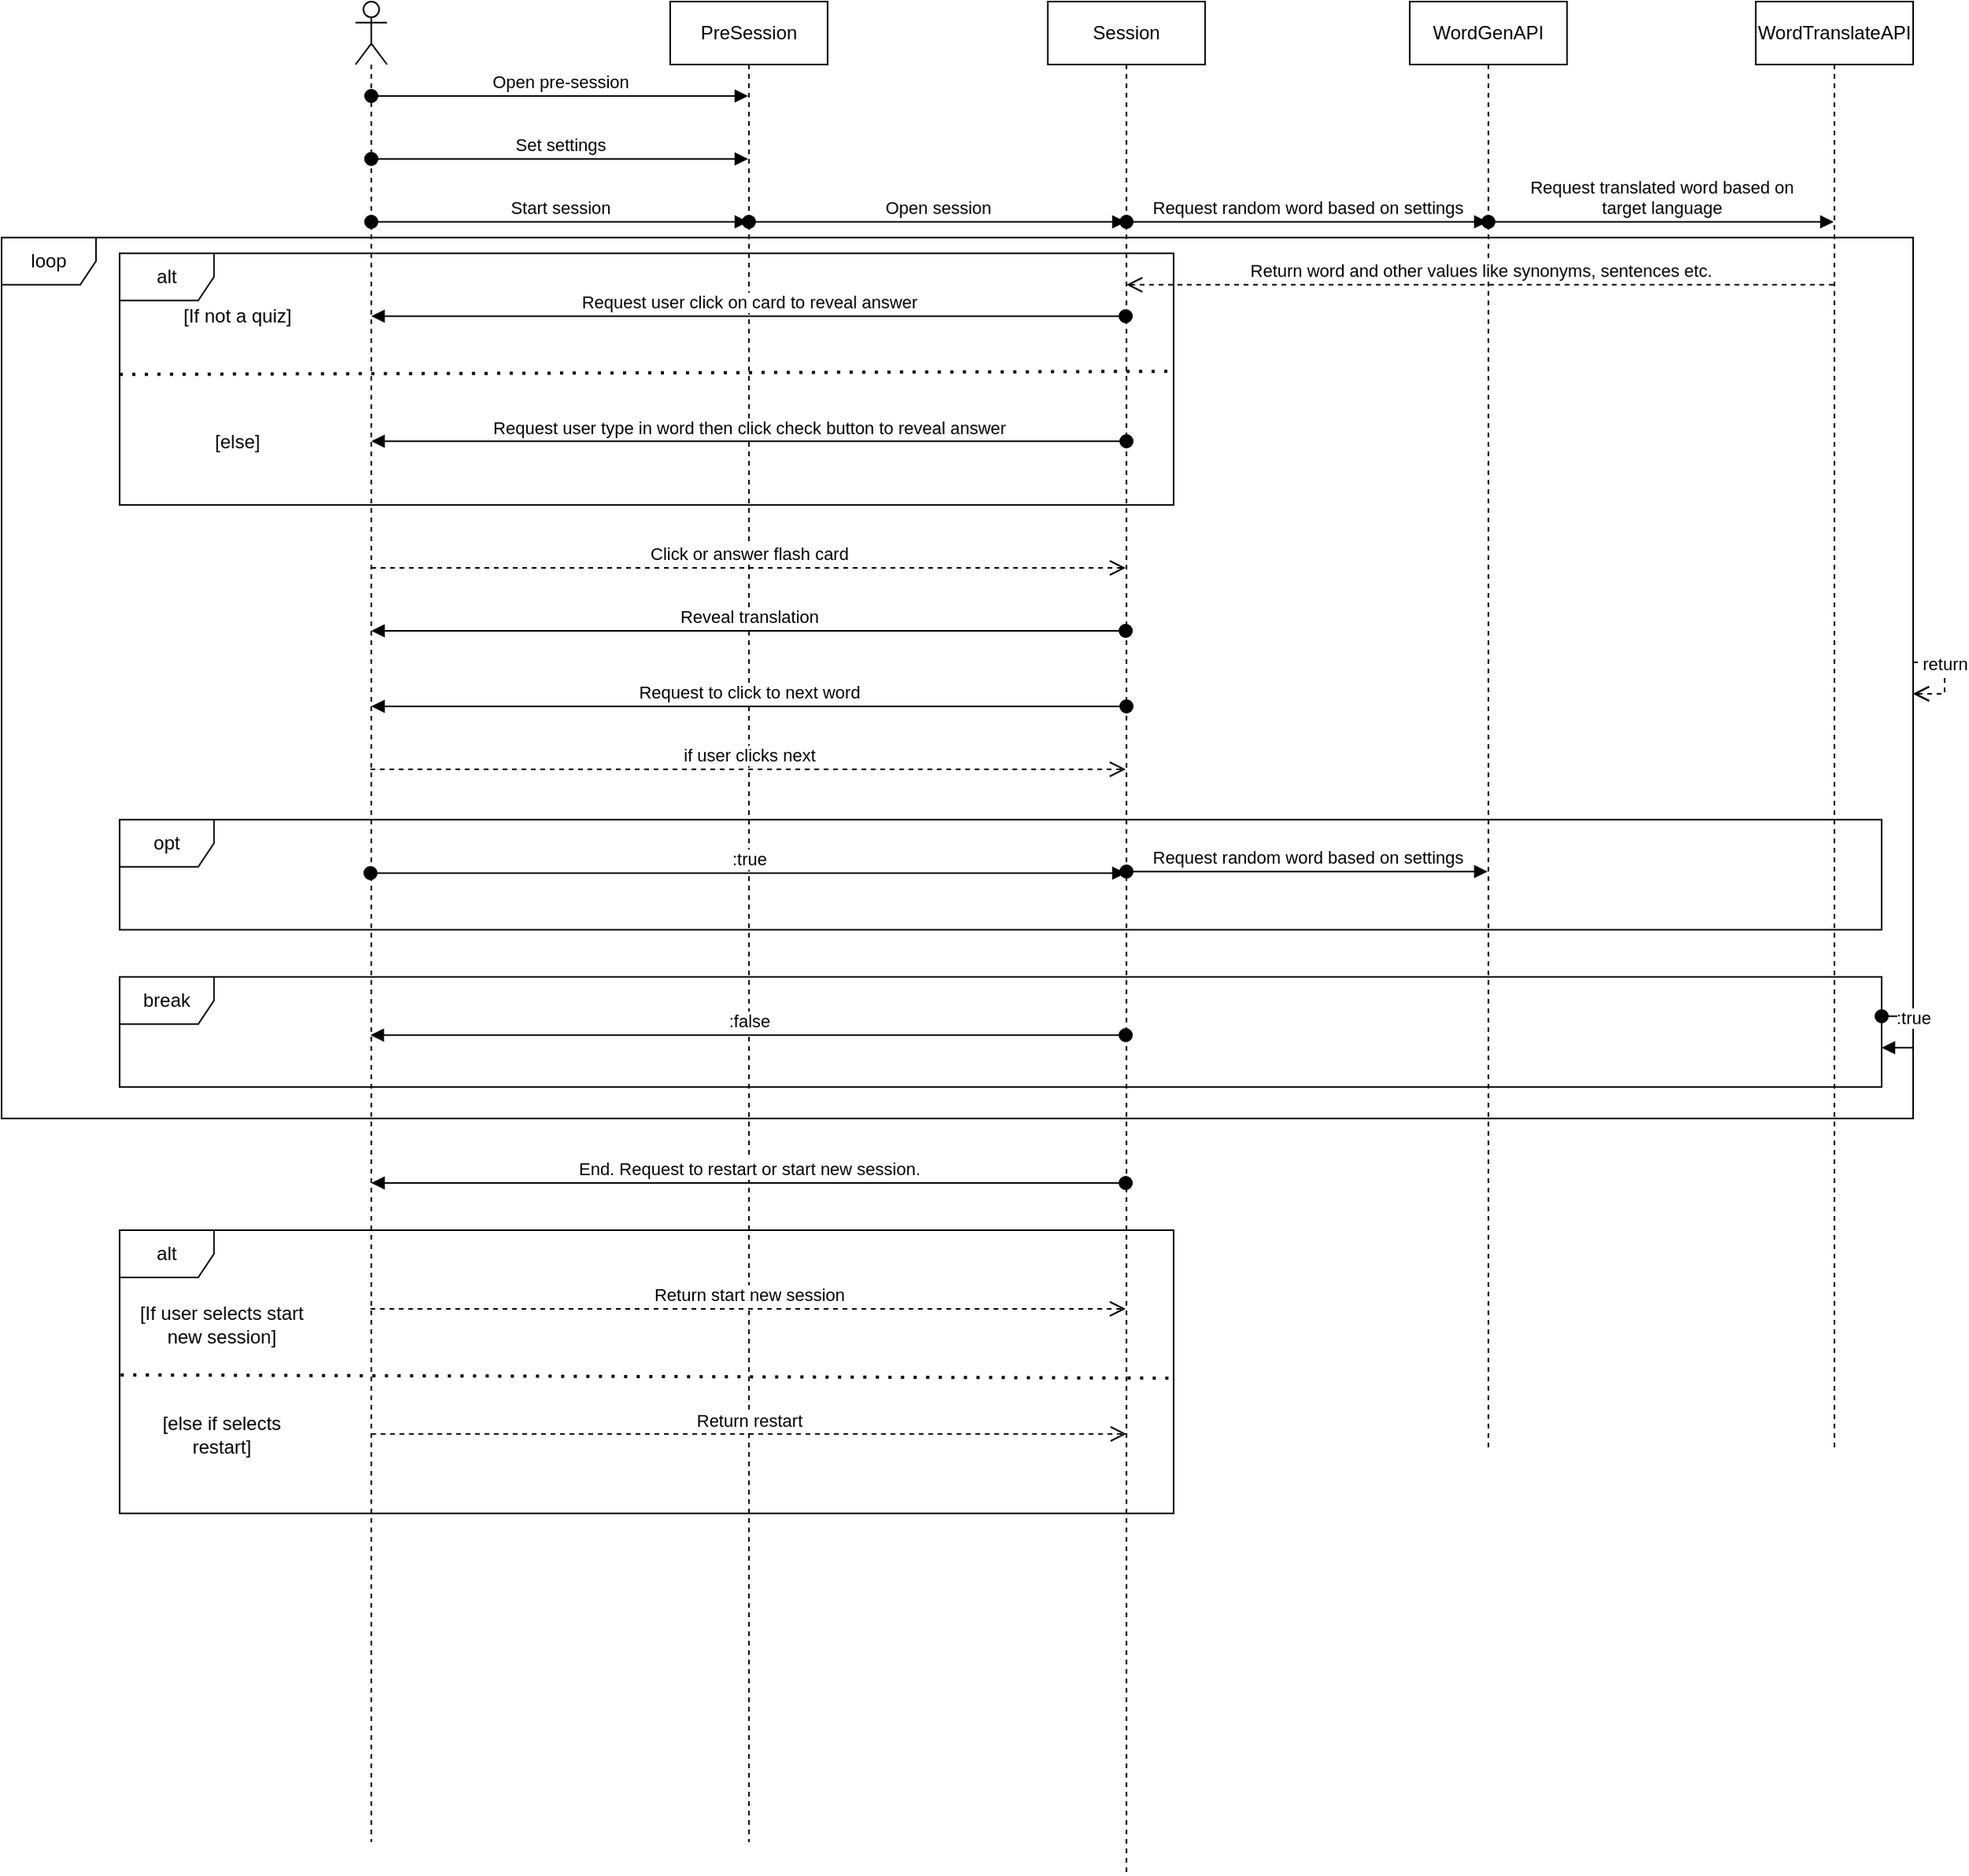 <mxfile version="21.0.6" type="github">
  <diagram name="Page-1" id="_brEYTuebvPvWf_pUvOi">
    <mxGraphModel dx="1836" dy="542" grid="1" gridSize="10" guides="1" tooltips="1" connect="1" arrows="1" fold="1" page="1" pageScale="1" pageWidth="850" pageHeight="1100" math="0" shadow="0">
      <root>
        <mxCell id="0" />
        <mxCell id="1" parent="0" />
        <mxCell id="V3QSZNSe0b6lcg50ALse-7" value="" style="shape=umlLifeline;perimeter=lifelinePerimeter;whiteSpace=wrap;html=1;container=1;dropTarget=0;collapsible=0;recursiveResize=0;outlineConnect=0;portConstraint=eastwest;newEdgeStyle={&quot;edgeStyle&quot;:&quot;elbowEdgeStyle&quot;,&quot;elbow&quot;:&quot;vertical&quot;,&quot;curved&quot;:0,&quot;rounded&quot;:0};participant=umlActor;" parent="1" vertex="1">
          <mxGeometry x="80" y="80" width="20" height="1170" as="geometry" />
        </mxCell>
        <mxCell id="V3QSZNSe0b6lcg50ALse-8" value="PreSession" style="shape=umlLifeline;perimeter=lifelinePerimeter;whiteSpace=wrap;html=1;container=1;dropTarget=0;collapsible=0;recursiveResize=0;outlineConnect=0;portConstraint=eastwest;newEdgeStyle={&quot;edgeStyle&quot;:&quot;elbowEdgeStyle&quot;,&quot;elbow&quot;:&quot;vertical&quot;,&quot;curved&quot;:0,&quot;rounded&quot;:0};" parent="1" vertex="1">
          <mxGeometry x="280" y="80" width="100" height="1170" as="geometry" />
        </mxCell>
        <mxCell id="V3QSZNSe0b6lcg50ALse-9" value="Open pre-session" style="html=1;verticalAlign=bottom;startArrow=oval;startFill=1;endArrow=block;startSize=8;edgeStyle=elbowEdgeStyle;elbow=vertical;curved=0;rounded=0;" parent="1" target="V3QSZNSe0b6lcg50ALse-8" edge="1">
          <mxGeometry width="60" relative="1" as="geometry">
            <mxPoint x="90" y="140" as="sourcePoint" />
            <mxPoint x="150" y="140" as="targetPoint" />
          </mxGeometry>
        </mxCell>
        <mxCell id="EKv5OnNOHWtHoEkko2qL-3" value="Set settings" style="html=1;verticalAlign=bottom;startArrow=oval;startFill=1;endArrow=block;startSize=8;edgeStyle=elbowEdgeStyle;elbow=vertical;curved=0;rounded=0;" parent="1" source="V3QSZNSe0b6lcg50ALse-7" target="V3QSZNSe0b6lcg50ALse-8" edge="1">
          <mxGeometry width="60" relative="1" as="geometry">
            <mxPoint x="110" y="200" as="sourcePoint" />
            <mxPoint x="450" y="280" as="targetPoint" />
            <Array as="points">
              <mxPoint x="270" y="180" />
              <mxPoint x="280" y="170" />
              <mxPoint x="260" y="220" />
              <mxPoint x="280" y="190" />
            </Array>
          </mxGeometry>
        </mxCell>
        <mxCell id="EKv5OnNOHWtHoEkko2qL-4" value="Session" style="shape=umlLifeline;perimeter=lifelinePerimeter;whiteSpace=wrap;html=1;container=1;dropTarget=0;collapsible=0;recursiveResize=0;outlineConnect=0;portConstraint=eastwest;newEdgeStyle={&quot;edgeStyle&quot;:&quot;elbowEdgeStyle&quot;,&quot;elbow&quot;:&quot;vertical&quot;,&quot;curved&quot;:0,&quot;rounded&quot;:0};" parent="1" vertex="1">
          <mxGeometry x="520" y="80" width="100" height="1190" as="geometry" />
        </mxCell>
        <mxCell id="EKv5OnNOHWtHoEkko2qL-6" value="Start session" style="html=1;verticalAlign=bottom;startArrow=oval;startFill=1;endArrow=block;startSize=8;edgeStyle=elbowEdgeStyle;elbow=vertical;curved=0;rounded=0;" parent="1" source="V3QSZNSe0b6lcg50ALse-7" target="V3QSZNSe0b6lcg50ALse-8" edge="1">
          <mxGeometry width="60" relative="1" as="geometry">
            <mxPoint x="110" y="390" as="sourcePoint" />
            <mxPoint x="450" y="280" as="targetPoint" />
            <Array as="points">
              <mxPoint x="260" y="220" />
            </Array>
          </mxGeometry>
        </mxCell>
        <mxCell id="EKv5OnNOHWtHoEkko2qL-9" value="&lt;div&gt;Open session&lt;/div&gt;" style="html=1;verticalAlign=bottom;startArrow=oval;startFill=1;endArrow=block;startSize=8;edgeStyle=elbowEdgeStyle;elbow=vertical;curved=0;rounded=0;" parent="1" target="EKv5OnNOHWtHoEkko2qL-4" edge="1">
          <mxGeometry width="60" relative="1" as="geometry">
            <mxPoint x="330" y="220" as="sourcePoint" />
            <mxPoint x="450" y="280" as="targetPoint" />
          </mxGeometry>
        </mxCell>
        <mxCell id="EKv5OnNOHWtHoEkko2qL-11" value="WordGenAPI" style="shape=umlLifeline;perimeter=lifelinePerimeter;whiteSpace=wrap;html=1;container=1;dropTarget=0;collapsible=0;recursiveResize=0;outlineConnect=0;portConstraint=eastwest;newEdgeStyle={&quot;edgeStyle&quot;:&quot;elbowEdgeStyle&quot;,&quot;elbow&quot;:&quot;vertical&quot;,&quot;curved&quot;:0,&quot;rounded&quot;:0};" parent="1" vertex="1">
          <mxGeometry x="750" y="80" width="100" height="920" as="geometry" />
        </mxCell>
        <mxCell id="EKv5OnNOHWtHoEkko2qL-12" value="WordTranslateAPI" style="shape=umlLifeline;perimeter=lifelinePerimeter;whiteSpace=wrap;html=1;container=1;dropTarget=0;collapsible=0;recursiveResize=0;outlineConnect=0;portConstraint=eastwest;newEdgeStyle={&quot;edgeStyle&quot;:&quot;elbowEdgeStyle&quot;,&quot;elbow&quot;:&quot;vertical&quot;,&quot;curved&quot;:0,&quot;rounded&quot;:0};" parent="1" vertex="1">
          <mxGeometry x="970" y="80" width="100" height="920" as="geometry" />
        </mxCell>
        <mxCell id="uM_F3Oen2c-0RkTZDdHO-1" value="Request random word based on settings" style="html=1;verticalAlign=bottom;startArrow=oval;startFill=1;endArrow=block;startSize=8;edgeStyle=elbowEdgeStyle;elbow=vertical;curved=0;rounded=0;" parent="1" source="EKv5OnNOHWtHoEkko2qL-4" target="EKv5OnNOHWtHoEkko2qL-11" edge="1">
          <mxGeometry width="60" relative="1" as="geometry">
            <mxPoint x="670" y="210" as="sourcePoint" />
            <mxPoint x="730" y="210" as="targetPoint" />
            <Array as="points">
              <mxPoint x="640" y="220" />
            </Array>
          </mxGeometry>
        </mxCell>
        <mxCell id="uM_F3Oen2c-0RkTZDdHO-2" value="&lt;div&gt;Request translated word based on &lt;br&gt;&lt;/div&gt;&lt;div&gt;target language&lt;br&gt;&lt;/div&gt;" style="html=1;verticalAlign=bottom;startArrow=oval;startFill=1;endArrow=block;startSize=8;edgeStyle=elbowEdgeStyle;elbow=vertical;curved=0;rounded=0;" parent="1" source="EKv5OnNOHWtHoEkko2qL-11" target="EKv5OnNOHWtHoEkko2qL-12" edge="1">
          <mxGeometry width="60" relative="1" as="geometry">
            <mxPoint x="750" y="300" as="sourcePoint" />
            <mxPoint x="810" y="300" as="targetPoint" />
            <Array as="points">
              <mxPoint x="870" y="220" />
              <mxPoint x="830" y="210" />
            </Array>
            <mxPoint as="offset" />
          </mxGeometry>
        </mxCell>
        <mxCell id="uM_F3Oen2c-0RkTZDdHO-5" value="Return word and other values like synonyms, sentences etc." style="html=1;verticalAlign=bottom;endArrow=open;dashed=1;endSize=8;edgeStyle=elbowEdgeStyle;elbow=vertical;curved=0;rounded=0;" parent="1" source="EKv5OnNOHWtHoEkko2qL-12" target="EKv5OnNOHWtHoEkko2qL-4" edge="1">
          <mxGeometry relative="1" as="geometry">
            <mxPoint x="660" y="300" as="sourcePoint" />
            <mxPoint x="580" y="300" as="targetPoint" />
            <Array as="points">
              <mxPoint x="650" y="260" />
            </Array>
          </mxGeometry>
        </mxCell>
        <mxCell id="uM_F3Oen2c-0RkTZDdHO-6" value="Request user click on card to reveal answer" style="html=1;verticalAlign=bottom;startArrow=oval;startFill=1;endArrow=block;startSize=8;edgeStyle=elbowEdgeStyle;elbow=vertical;curved=0;rounded=0;" parent="1" source="EKv5OnNOHWtHoEkko2qL-4" target="V3QSZNSe0b6lcg50ALse-7" edge="1">
          <mxGeometry width="60" relative="1" as="geometry">
            <mxPoint x="450" y="290" as="sourcePoint" />
            <mxPoint x="510" y="290" as="targetPoint" />
            <Array as="points">
              <mxPoint x="170" y="280" />
              <mxPoint x="400" y="260" />
            </Array>
          </mxGeometry>
        </mxCell>
        <mxCell id="uM_F3Oen2c-0RkTZDdHO-7" value="alt" style="shape=umlFrame;whiteSpace=wrap;html=1;pointerEvents=0;" parent="1" vertex="1">
          <mxGeometry x="-70" y="240" width="670" height="160" as="geometry" />
        </mxCell>
        <mxCell id="uM_F3Oen2c-0RkTZDdHO-9" value="" style="endArrow=none;dashed=1;html=1;dashPattern=1 3;strokeWidth=2;rounded=0;entryX=1.003;entryY=0.469;entryDx=0;entryDy=0;entryPerimeter=0;" parent="1" target="uM_F3Oen2c-0RkTZDdHO-7" edge="1">
          <mxGeometry width="50" height="50" relative="1" as="geometry">
            <mxPoint x="-70" y="317" as="sourcePoint" />
            <mxPoint x="50" y="320" as="targetPoint" />
          </mxGeometry>
        </mxCell>
        <mxCell id="uM_F3Oen2c-0RkTZDdHO-10" value="[If not a quiz]" style="text;html=1;strokeColor=none;fillColor=none;align=center;verticalAlign=middle;whiteSpace=wrap;rounded=0;" parent="1" vertex="1">
          <mxGeometry x="-50" y="260" width="110" height="40" as="geometry" />
        </mxCell>
        <mxCell id="uM_F3Oen2c-0RkTZDdHO-11" value="[else]" style="text;html=1;strokeColor=none;fillColor=none;align=center;verticalAlign=middle;whiteSpace=wrap;rounded=0;" parent="1" vertex="1">
          <mxGeometry x="-50" y="340" width="110" height="40" as="geometry" />
        </mxCell>
        <mxCell id="uM_F3Oen2c-0RkTZDdHO-13" value="Request user type in word then click check button to reveal answer" style="html=1;verticalAlign=bottom;startArrow=oval;startFill=1;endArrow=block;startSize=8;edgeStyle=elbowEdgeStyle;elbow=vertical;curved=0;rounded=0;" parent="1" edge="1">
          <mxGeometry width="60" relative="1" as="geometry">
            <mxPoint x="570" y="359.5" as="sourcePoint" />
            <mxPoint x="90" y="359.5" as="targetPoint" />
            <Array as="points">
              <mxPoint x="400" y="359.5" />
            </Array>
          </mxGeometry>
        </mxCell>
        <mxCell id="uM_F3Oen2c-0RkTZDdHO-14" value="Click or answer flash card" style="html=1;verticalAlign=bottom;endArrow=open;dashed=1;endSize=8;edgeStyle=elbowEdgeStyle;elbow=vertical;curved=0;rounded=0;" parent="1" target="EKv5OnNOHWtHoEkko2qL-4" edge="1">
          <mxGeometry relative="1" as="geometry">
            <mxPoint x="90" y="440" as="sourcePoint" />
            <mxPoint x="60" y="450" as="targetPoint" />
          </mxGeometry>
        </mxCell>
        <mxCell id="uM_F3Oen2c-0RkTZDdHO-15" value="Reveal translation" style="html=1;verticalAlign=bottom;startArrow=oval;startFill=1;endArrow=block;startSize=8;edgeStyle=elbowEdgeStyle;elbow=vertical;curved=0;rounded=0;" parent="1" source="EKv5OnNOHWtHoEkko2qL-4" target="V3QSZNSe0b6lcg50ALse-7" edge="1">
          <mxGeometry width="60" relative="1" as="geometry">
            <mxPoint x="330" y="370" as="sourcePoint" />
            <mxPoint x="140" y="580" as="targetPoint" />
            <Array as="points">
              <mxPoint x="180" y="480" />
            </Array>
          </mxGeometry>
        </mxCell>
        <mxCell id="uM_F3Oen2c-0RkTZDdHO-17" value="Request to click to next word" style="html=1;verticalAlign=bottom;startArrow=oval;startFill=1;endArrow=block;startSize=8;edgeStyle=elbowEdgeStyle;elbow=vertical;curved=0;rounded=0;" parent="1" edge="1">
          <mxGeometry width="60" relative="1" as="geometry">
            <mxPoint x="570" y="528" as="sourcePoint" />
            <mxPoint x="90" y="528" as="targetPoint" />
            <Array as="points">
              <mxPoint x="180" y="528" />
            </Array>
            <mxPoint as="offset" />
          </mxGeometry>
        </mxCell>
        <mxCell id="uM_F3Oen2c-0RkTZDdHO-18" value="opt" style="shape=umlFrame;whiteSpace=wrap;html=1;pointerEvents=0;" parent="1" vertex="1">
          <mxGeometry x="-70" y="600" width="1120" height="70" as="geometry" />
        </mxCell>
        <mxCell id="uM_F3Oen2c-0RkTZDdHO-19" value="[If user selects start new session]" style="text;html=1;strokeColor=none;fillColor=none;align=center;verticalAlign=middle;whiteSpace=wrap;rounded=0;" parent="1" vertex="1">
          <mxGeometry x="-60" y="901" width="110" height="40" as="geometry" />
        </mxCell>
        <mxCell id="kxCvtUr2QIie9pxkD9vv-7" value="End. Request to restart or start new session." style="html=1;verticalAlign=bottom;startArrow=oval;startFill=1;endArrow=block;startSize=8;edgeStyle=elbowEdgeStyle;elbow=vertical;curved=0;rounded=0;" parent="1" edge="1">
          <mxGeometry width="60" relative="1" as="geometry">
            <mxPoint x="569.5" y="831" as="sourcePoint" />
            <mxPoint x="90" y="831" as="targetPoint" />
            <Array as="points">
              <mxPoint x="420" y="831" />
            </Array>
          </mxGeometry>
        </mxCell>
        <mxCell id="kxCvtUr2QIie9pxkD9vv-8" value="alt" style="shape=umlFrame;whiteSpace=wrap;html=1;pointerEvents=0;" parent="1" vertex="1">
          <mxGeometry x="-70" y="861" width="670" height="180" as="geometry" />
        </mxCell>
        <mxCell id="kxCvtUr2QIie9pxkD9vv-10" value="[else if selects restart]" style="text;html=1;strokeColor=none;fillColor=none;align=center;verticalAlign=middle;whiteSpace=wrap;rounded=0;" parent="1" vertex="1">
          <mxGeometry x="-60" y="971" width="110" height="40" as="geometry" />
        </mxCell>
        <mxCell id="kxCvtUr2QIie9pxkD9vv-11" value="" style="endArrow=none;dashed=1;html=1;dashPattern=1 3;strokeWidth=2;rounded=0;exitX=0.001;exitY=0.511;exitDx=0;exitDy=0;exitPerimeter=0;" parent="1" source="kxCvtUr2QIie9pxkD9vv-8" edge="1">
          <mxGeometry width="50" height="50" relative="1" as="geometry">
            <mxPoint x="-90" y="991" as="sourcePoint" />
            <mxPoint x="600" y="955" as="targetPoint" />
          </mxGeometry>
        </mxCell>
        <mxCell id="kxCvtUr2QIie9pxkD9vv-12" value="Return start new session" style="html=1;verticalAlign=bottom;endArrow=open;dashed=1;endSize=8;edgeStyle=elbowEdgeStyle;elbow=vertical;curved=0;rounded=0;" parent="1" edge="1">
          <mxGeometry relative="1" as="geometry">
            <mxPoint x="89.5" y="911" as="sourcePoint" />
            <mxPoint x="569.5" y="911" as="targetPoint" />
            <Array as="points">
              <mxPoint x="390" y="911" />
            </Array>
          </mxGeometry>
        </mxCell>
        <mxCell id="kxCvtUr2QIie9pxkD9vv-13" value="Return restart" style="html=1;verticalAlign=bottom;endArrow=open;dashed=1;endSize=8;edgeStyle=elbowEdgeStyle;elbow=vertical;curved=0;rounded=0;" parent="1" edge="1">
          <mxGeometry relative="1" as="geometry">
            <mxPoint x="90" y="990.5" as="sourcePoint" />
            <mxPoint x="570" y="990.5" as="targetPoint" />
            <Array as="points">
              <mxPoint x="390" y="990.5" />
            </Array>
          </mxGeometry>
        </mxCell>
        <mxCell id="40By3ewx0UmQ5uAwjmQ_-1" value="loop" style="shape=umlFrame;whiteSpace=wrap;html=1;pointerEvents=0;" vertex="1" parent="1">
          <mxGeometry x="-145" y="230" width="1215" height="560" as="geometry" />
        </mxCell>
        <mxCell id="40By3ewx0UmQ5uAwjmQ_-2" value="break" style="shape=umlFrame;whiteSpace=wrap;html=1;pointerEvents=0;" vertex="1" parent="1">
          <mxGeometry x="-70" y="700" width="1120" height="70" as="geometry" />
        </mxCell>
        <mxCell id="40By3ewx0UmQ5uAwjmQ_-3" value="return" style="html=1;verticalAlign=bottom;endArrow=open;dashed=1;endSize=8;edgeStyle=elbowEdgeStyle;elbow=vertical;curved=0;rounded=0;" edge="1" parent="1" source="40By3ewx0UmQ5uAwjmQ_-1" target="40By3ewx0UmQ5uAwjmQ_-1">
          <mxGeometry relative="1" as="geometry">
            <mxPoint x="90" y="570" as="sourcePoint" />
            <mxPoint x="10" y="570" as="targetPoint" />
          </mxGeometry>
        </mxCell>
        <mxCell id="40By3ewx0UmQ5uAwjmQ_-4" value="return" style="html=1;verticalAlign=bottom;endArrow=open;dashed=1;endSize=8;edgeStyle=elbowEdgeStyle;elbow=vertical;curved=0;rounded=0;" edge="1" parent="1" source="40By3ewx0UmQ5uAwjmQ_-1" target="40By3ewx0UmQ5uAwjmQ_-1">
          <mxGeometry relative="1" as="geometry">
            <mxPoint x="80" y="570" as="sourcePoint" />
            <mxPoint y="570" as="targetPoint" />
          </mxGeometry>
        </mxCell>
        <mxCell id="40By3ewx0UmQ5uAwjmQ_-9" value="if user clicks next" style="html=1;verticalAlign=bottom;endArrow=open;dashed=1;endSize=8;edgeStyle=elbowEdgeStyle;elbow=vertical;curved=0;rounded=0;" edge="1" parent="1">
          <mxGeometry relative="1" as="geometry">
            <mxPoint x="89.5" y="568" as="sourcePoint" />
            <mxPoint x="569.5" y="568" as="targetPoint" />
          </mxGeometry>
        </mxCell>
        <mxCell id="40By3ewx0UmQ5uAwjmQ_-10" value="Request random word based on settings" style="html=1;verticalAlign=bottom;startArrow=oval;startFill=1;endArrow=block;startSize=8;edgeStyle=elbowEdgeStyle;elbow=vertical;curved=0;rounded=0;" edge="1" parent="1" target="EKv5OnNOHWtHoEkko2qL-11">
          <mxGeometry width="60" relative="1" as="geometry">
            <mxPoint x="570" y="633" as="sourcePoint" />
            <mxPoint x="569.5" y="633" as="targetPoint" />
          </mxGeometry>
        </mxCell>
        <mxCell id="40By3ewx0UmQ5uAwjmQ_-11" value=":true" style="html=1;verticalAlign=bottom;startArrow=oval;startFill=1;endArrow=block;startSize=8;edgeStyle=elbowEdgeStyle;elbow=vertical;curved=0;rounded=0;" edge="1" parent="1">
          <mxGeometry width="60" relative="1" as="geometry">
            <mxPoint x="89.5" y="634" as="sourcePoint" />
            <mxPoint x="569.5" y="634" as="targetPoint" />
          </mxGeometry>
        </mxCell>
        <mxCell id="40By3ewx0UmQ5uAwjmQ_-12" value=":true" style="html=1;verticalAlign=bottom;startArrow=oval;startFill=1;endArrow=block;startSize=8;edgeStyle=elbowEdgeStyle;elbow=vertical;curved=0;rounded=0;" edge="1" parent="1" source="40By3ewx0UmQ5uAwjmQ_-2" target="40By3ewx0UmQ5uAwjmQ_-2">
          <mxGeometry width="60" relative="1" as="geometry">
            <mxPoint x="95.5" y="731" as="sourcePoint" />
            <mxPoint x="575.5" y="731" as="targetPoint" />
            <Array as="points">
              <mxPoint x="190" y="740" />
            </Array>
          </mxGeometry>
        </mxCell>
        <mxCell id="40By3ewx0UmQ5uAwjmQ_-14" value=":false" style="html=1;verticalAlign=bottom;startArrow=oval;startFill=1;endArrow=block;startSize=8;edgeStyle=elbowEdgeStyle;elbow=vertical;curved=0;rounded=0;" edge="1" parent="1">
          <mxGeometry width="60" relative="1" as="geometry">
            <mxPoint x="569.5" y="737" as="sourcePoint" />
            <mxPoint x="89.5" y="737" as="targetPoint" />
          </mxGeometry>
        </mxCell>
      </root>
    </mxGraphModel>
  </diagram>
</mxfile>
